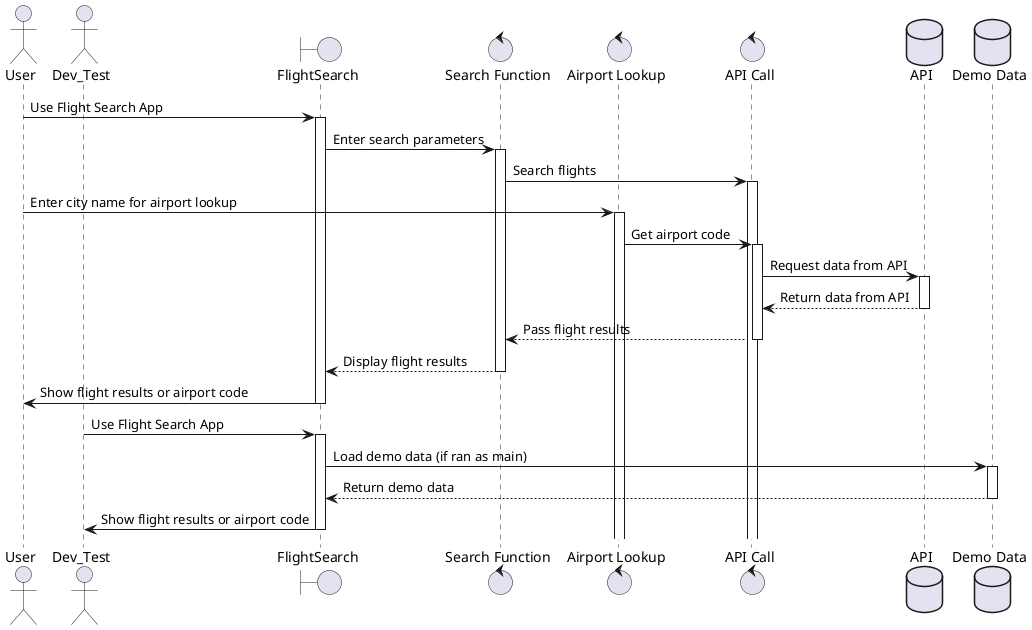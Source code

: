 @startuml Search

actor User
actor Dev_Test
boundary "FlightSearch" as flightsearch
control "Search Function" as search_func
control "Airport Lookup" as airport_lookup
control "API Call" as api_call
database "API" as api
database "Demo Data" as demo_data

User -> flightsearch: Use Flight Search App
activate flightsearch

flightsearch -> search_func: Enter search parameters
activate search_func

search_func -> api_call: Search flights
activate api_call

User -> airport_lookup: Enter city name for airport lookup
activate airport_lookup

airport_lookup -> api_call: Get airport code
activate api_call

api_call -> api: Request data from API
activate api

api --> api_call: Return data from API
deactivate api

api_call --> search_func: Pass flight results
deactivate api_call

search_func --> flightsearch: Display flight results
deactivate search_func

flightsearch -> User: Show flight results or airport code
deactivate flightsearch

Dev_Test -> flightsearch: Use Flight Search App
activate flightsearch

flightsearch -> demo_data: Load demo data (if ran as main)
activate demo_data

demo_data --> flightsearch: Return demo data
deactivate demo_data

flightsearch -> Dev_Test: Show flight results or airport code
deactivate flightsearch


@enduml
